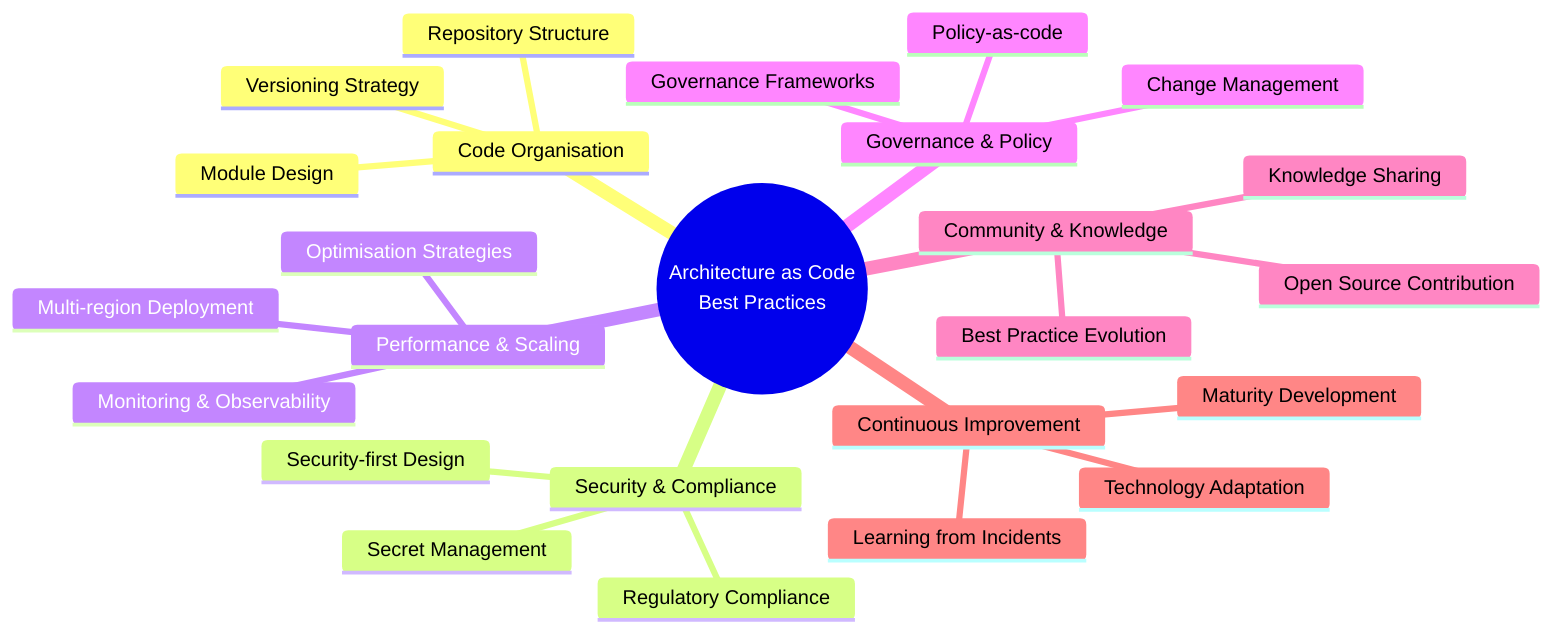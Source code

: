 mindmap
  root((Architecture as Code<br/>Best Practices))
    Code Organisation
      Repository Structure
      Module Design
      Versioning Strategy
    Security & Compliance
      Security-first Design
      Regulatory Compliance
      Secret Management
    Performance & Scaling
      Optimisation Strategies
      Multi-region Deployment
      Monitoring & Observability
    Governance & Policy
      Governance Frameworks
      Policy-as-code
      Change Management
    Community & Knowledge
      Best Practice Evolution
      Open Source Contribution
      Knowledge Sharing
    Continuous Improvement
      Learning from Incidents
      Technology Adaptation
      Maturity Development